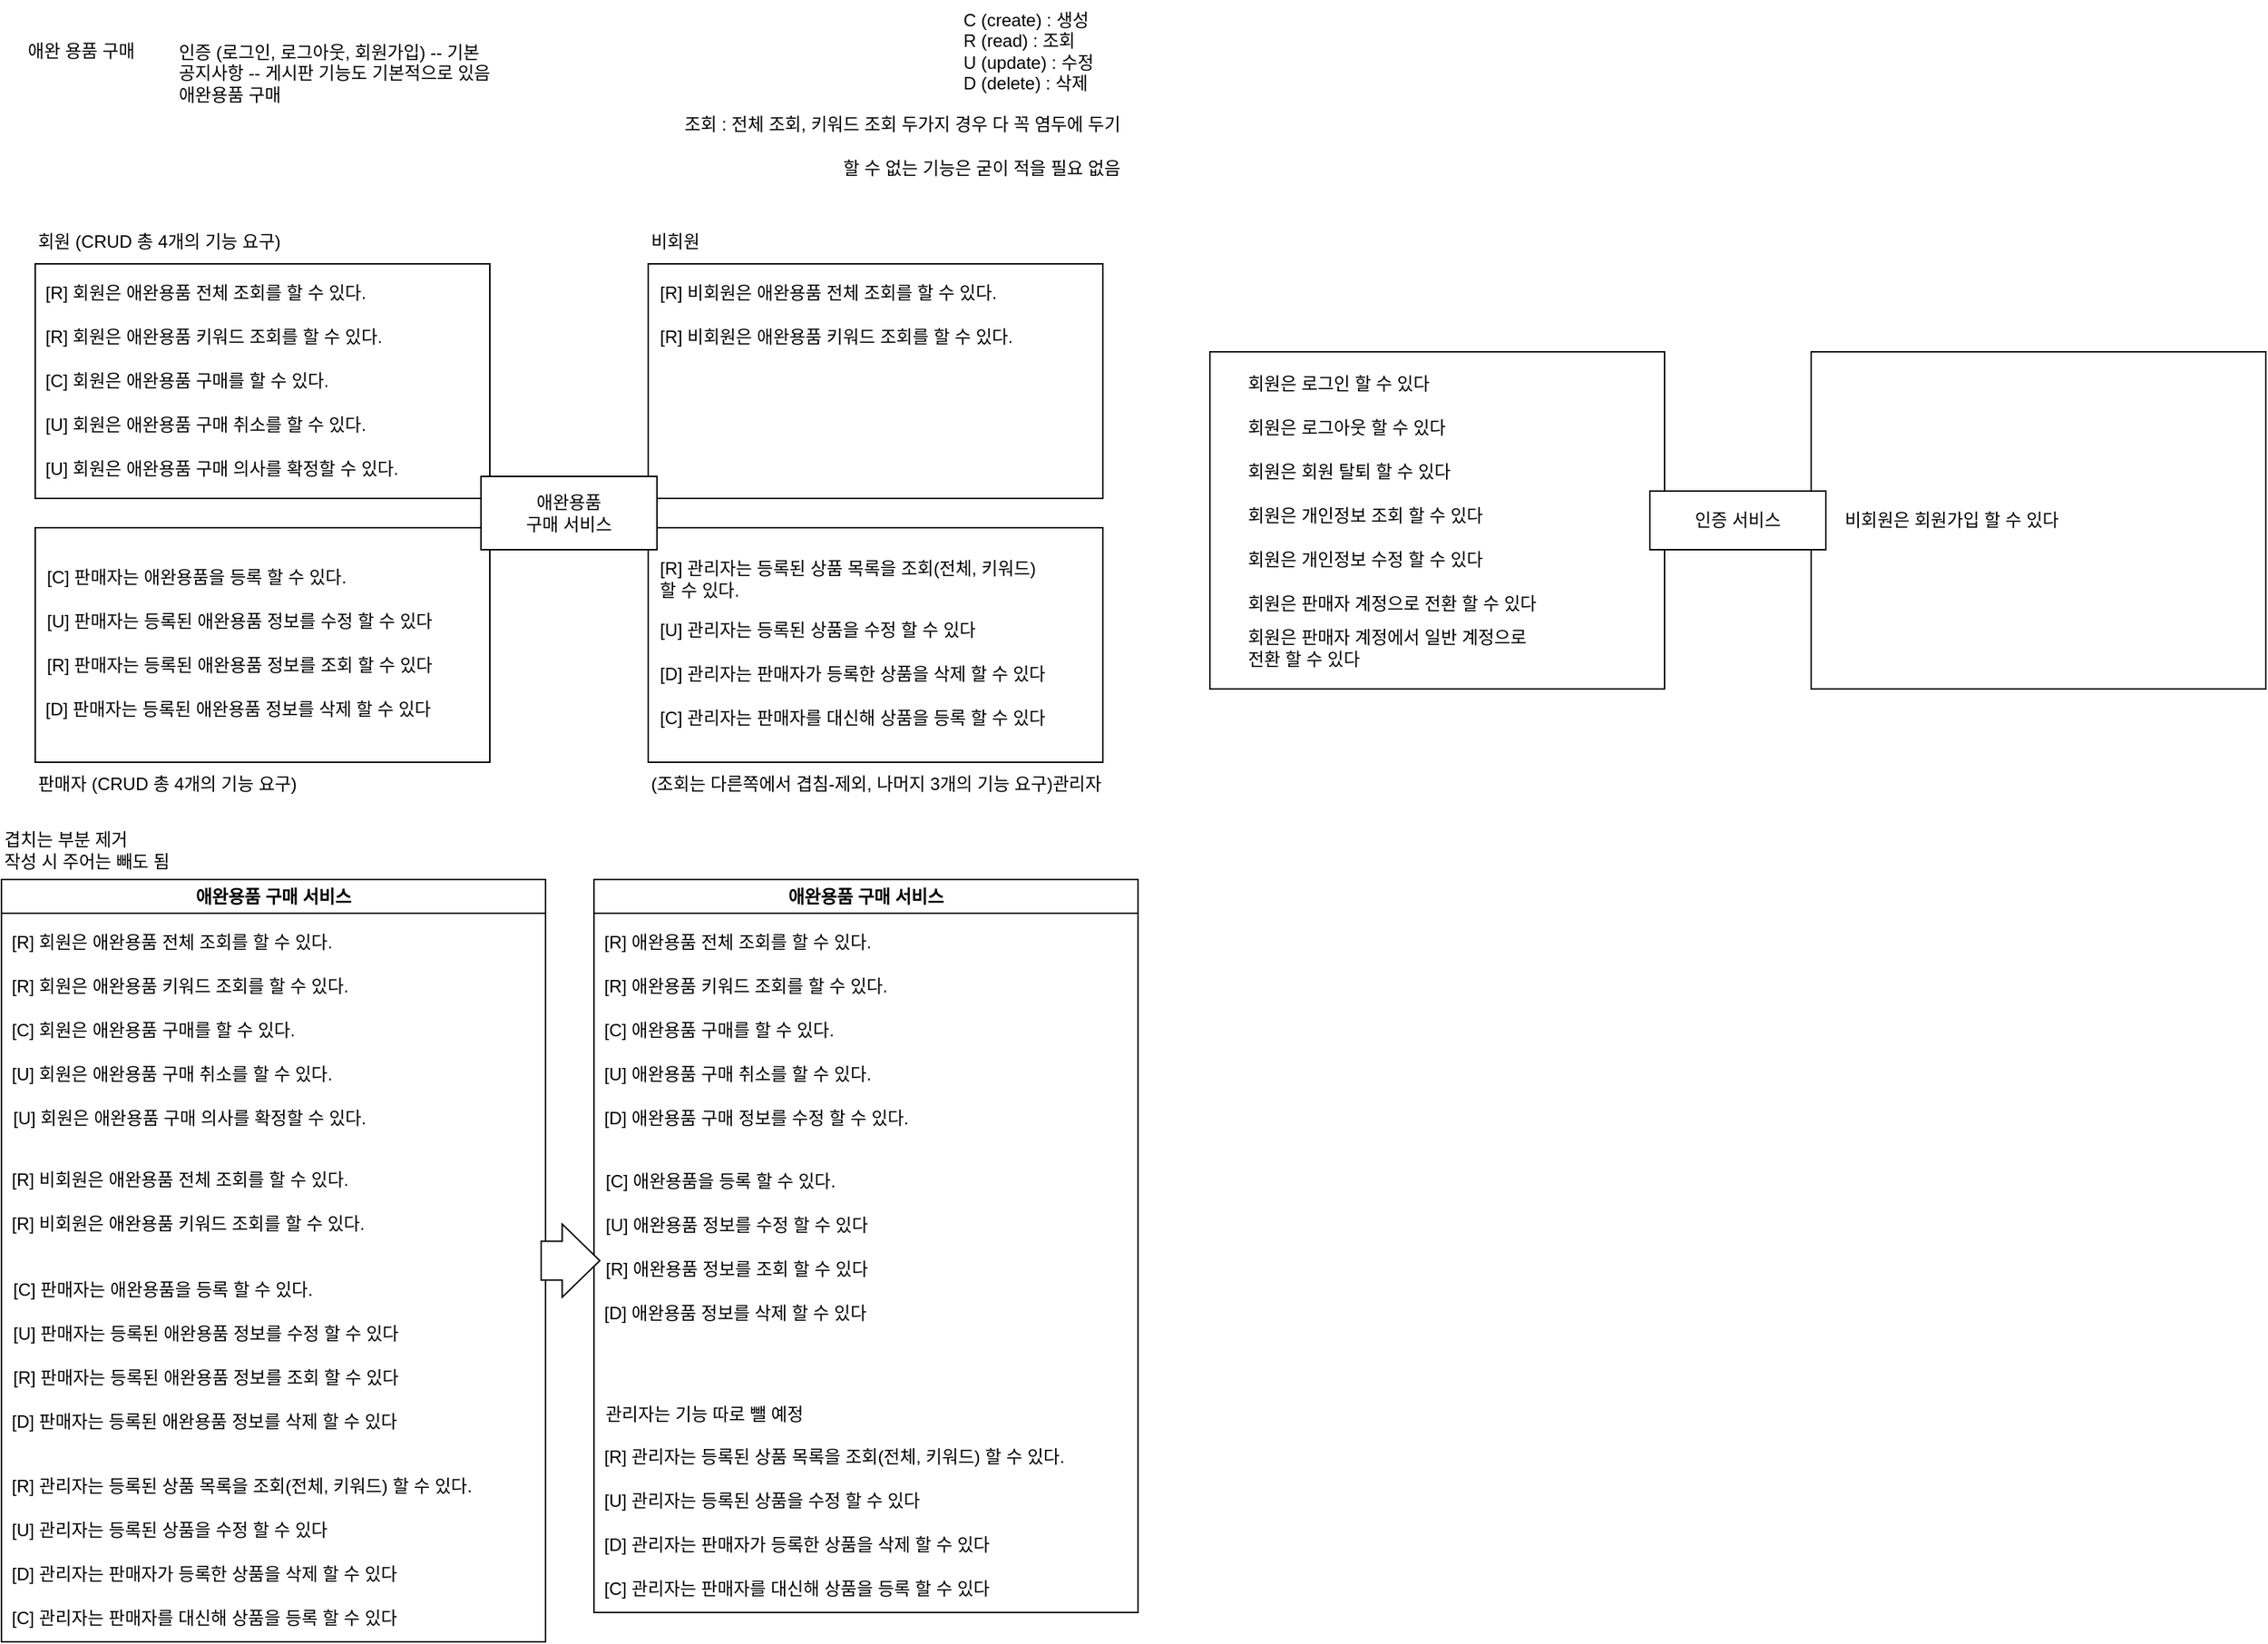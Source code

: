 <mxfile version="26.0.6" pages="2">
  <diagram name="요구사항 분석" id="SABrcCjBuM9boKzypck9">
    <mxGraphModel dx="1111" dy="974" grid="1" gridSize="10" guides="1" tooltips="1" connect="1" arrows="1" fold="1" page="1" pageScale="1" pageWidth="827" pageHeight="1169" math="0" shadow="0">
      <root>
        <mxCell id="0" />
        <mxCell id="1" parent="0" />
        <mxCell id="8cvOoJ0RXIPn8t7X4z7k-126" value="" style="rounded=0;whiteSpace=wrap;html=1;" vertex="1" parent="1">
          <mxGeometry x="1260" y="250" width="310" height="230" as="geometry" />
        </mxCell>
        <mxCell id="8cvOoJ0RXIPn8t7X4z7k-125" value="" style="rounded=0;whiteSpace=wrap;html=1;" vertex="1" parent="1">
          <mxGeometry x="850" y="250" width="310" height="230" as="geometry" />
        </mxCell>
        <mxCell id="8cvOoJ0RXIPn8t7X4z7k-30" value="" style="rounded=0;whiteSpace=wrap;html=1;" vertex="1" parent="1">
          <mxGeometry x="467" y="370" width="310" height="160" as="geometry" />
        </mxCell>
        <mxCell id="8cvOoJ0RXIPn8t7X4z7k-25" value="" style="rounded=0;whiteSpace=wrap;html=1;" vertex="1" parent="1">
          <mxGeometry x="49" y="370" width="310" height="160" as="geometry" />
        </mxCell>
        <mxCell id="8cvOoJ0RXIPn8t7X4z7k-22" value="" style="rounded=0;whiteSpace=wrap;html=1;" vertex="1" parent="1">
          <mxGeometry x="467" y="190" width="310" height="160" as="geometry" />
        </mxCell>
        <mxCell id="8cvOoJ0RXIPn8t7X4z7k-21" value="" style="rounded=0;whiteSpace=wrap;html=1;" vertex="1" parent="1">
          <mxGeometry x="49" y="190" width="310" height="160" as="geometry" />
        </mxCell>
        <mxCell id="8cvOoJ0RXIPn8t7X4z7k-1" value="애완 용품 구매" style="text;html=1;align=center;verticalAlign=middle;resizable=0;points=[];autosize=1;strokeColor=none;fillColor=none;" vertex="1" parent="1">
          <mxGeometry x="30" y="30" width="100" height="30" as="geometry" />
        </mxCell>
        <mxCell id="8cvOoJ0RXIPn8t7X4z7k-2" value="회원 (CRUD 총 4개의 기능 요구)" style="text;html=1;align=left;verticalAlign=middle;resizable=0;points=[];autosize=1;strokeColor=none;fillColor=none;" vertex="1" parent="1">
          <mxGeometry x="49" y="160" width="200" height="30" as="geometry" />
        </mxCell>
        <mxCell id="8cvOoJ0RXIPn8t7X4z7k-5" value="비회원" style="text;html=1;align=left;verticalAlign=middle;resizable=0;points=[];autosize=1;strokeColor=none;fillColor=none;" vertex="1" parent="1">
          <mxGeometry x="467" y="160" width="60" height="30" as="geometry" />
        </mxCell>
        <mxCell id="8cvOoJ0RXIPn8t7X4z7k-6" value="판매자 (CRUD 총 4개의 기능 요구)" style="text;html=1;align=left;verticalAlign=middle;resizable=0;points=[];autosize=1;strokeColor=none;fillColor=none;" vertex="1" parent="1">
          <mxGeometry x="49" y="530" width="210" height="30" as="geometry" />
        </mxCell>
        <mxCell id="8cvOoJ0RXIPn8t7X4z7k-8" value="[R] 회원은 애완용품 전체 조회를 할 수 있다." style="text;html=1;align=left;verticalAlign=middle;resizable=0;points=[];autosize=1;strokeColor=none;fillColor=none;" vertex="1" parent="1">
          <mxGeometry x="54" y="195" width="260" height="30" as="geometry" />
        </mxCell>
        <mxCell id="8cvOoJ0RXIPn8t7X4z7k-9" value="[R] 회원은 애완용품 키워드 조회를 할 수 있다." style="text;html=1;align=left;verticalAlign=middle;resizable=0;points=[];autosize=1;strokeColor=none;fillColor=none;" vertex="1" parent="1">
          <mxGeometry x="54" y="225" width="270" height="30" as="geometry" />
        </mxCell>
        <mxCell id="8cvOoJ0RXIPn8t7X4z7k-10" value="C (create) : 생성&lt;div&gt;R (read) : 조회&lt;/div&gt;&lt;div&gt;U (update) : 수정&lt;/div&gt;&lt;div&gt;D (delete) : 삭제&lt;/div&gt;" style="text;html=1;align=left;verticalAlign=middle;resizable=0;points=[];autosize=1;strokeColor=none;fillColor=none;" vertex="1" parent="1">
          <mxGeometry x="680" y="10" width="110" height="70" as="geometry" />
        </mxCell>
        <mxCell id="8cvOoJ0RXIPn8t7X4z7k-11" value="[R] 비회원은 애완용품 전체 조회를 할 수 있다." style="text;html=1;align=left;verticalAlign=middle;resizable=0;points=[];autosize=1;strokeColor=none;fillColor=none;" vertex="1" parent="1">
          <mxGeometry x="473" y="195" width="270" height="30" as="geometry" />
        </mxCell>
        <mxCell id="8cvOoJ0RXIPn8t7X4z7k-12" value="[R] 비회원은 애완용품 키워드 조회를 할 수 있다." style="text;html=1;align=left;verticalAlign=middle;resizable=0;points=[];autosize=1;strokeColor=none;fillColor=none;" vertex="1" parent="1">
          <mxGeometry x="473" y="225" width="280" height="30" as="geometry" />
        </mxCell>
        <mxCell id="8cvOoJ0RXIPn8t7X4z7k-13" value="[C] 회원은 애완용품 구매를 할 수 있다." style="text;html=1;align=left;verticalAlign=middle;resizable=0;points=[];autosize=1;strokeColor=none;fillColor=none;" vertex="1" parent="1">
          <mxGeometry x="54" y="255" width="230" height="30" as="geometry" />
        </mxCell>
        <mxCell id="8cvOoJ0RXIPn8t7X4z7k-15" value="[U] 회원은 애완용품 구매 취소를 할 수 있다." style="text;html=1;align=left;verticalAlign=middle;resizable=0;points=[];autosize=1;strokeColor=none;fillColor=none;" vertex="1" parent="1">
          <mxGeometry x="54" y="285" width="260" height="30" as="geometry" />
        </mxCell>
        <mxCell id="8cvOoJ0RXIPn8t7X4z7k-19" value="애완용품&lt;div&gt;구매 서비스&lt;/div&gt;" style="rounded=0;whiteSpace=wrap;html=1;" vertex="1" parent="1">
          <mxGeometry x="353" y="335" width="120" height="50" as="geometry" />
        </mxCell>
        <mxCell id="8cvOoJ0RXIPn8t7X4z7k-20" value="인증 (로그인, 로그아웃, 회원가입) -- 기본&lt;div&gt;공지사항 -- 게시판 기능도 기본적으로 있음&lt;/div&gt;&lt;div&gt;애완용품 구매&lt;/div&gt;" style="text;html=1;align=left;verticalAlign=middle;resizable=0;points=[];autosize=1;strokeColor=none;fillColor=none;" vertex="1" parent="1">
          <mxGeometry x="145" y="30" width="250" height="60" as="geometry" />
        </mxCell>
        <mxCell id="8cvOoJ0RXIPn8t7X4z7k-23" value="조회 : 전체 조회, 키워드 조회&amp;nbsp;&lt;span style=&quot;background-color: transparent; color: light-dark(rgb(0, 0, 0), rgb(255, 255, 255));&quot;&gt;두가지 경우 다 꼭 염두에 두기&lt;/span&gt;" style="text;html=1;align=right;verticalAlign=middle;resizable=0;points=[];autosize=1;strokeColor=none;fillColor=none;" vertex="1" parent="1">
          <mxGeometry x="450" y="80" width="340" height="30" as="geometry" />
        </mxCell>
        <mxCell id="8cvOoJ0RXIPn8t7X4z7k-24" value="할 수 없는 기능은 굳이 적을 필요 없음" style="text;html=1;align=right;verticalAlign=middle;resizable=0;points=[];autosize=1;strokeColor=none;fillColor=none;" vertex="1" parent="1">
          <mxGeometry x="560" y="110" width="230" height="30" as="geometry" />
        </mxCell>
        <mxCell id="8cvOoJ0RXIPn8t7X4z7k-26" value="[C] 판매자는 애완용품을 등록 할 수 있다." style="text;html=1;align=left;verticalAlign=middle;resizable=0;points=[];autosize=1;strokeColor=none;fillColor=none;" vertex="1" parent="1">
          <mxGeometry x="55" y="389" width="240" height="30" as="geometry" />
        </mxCell>
        <mxCell id="8cvOoJ0RXIPn8t7X4z7k-27" value="[U] 판매자는 등록된 애완용품 정보를 수정 할 수 있다" style="text;html=1;align=left;verticalAlign=middle;resizable=0;points=[];autosize=1;strokeColor=none;fillColor=none;" vertex="1" parent="1">
          <mxGeometry x="55" y="419" width="310" height="30" as="geometry" />
        </mxCell>
        <mxCell id="8cvOoJ0RXIPn8t7X4z7k-28" value="[R] 판매자는 등록된 애완용품 정보를 조회 할 수 있다" style="text;html=1;align=left;verticalAlign=middle;resizable=0;points=[];autosize=1;strokeColor=none;fillColor=none;" vertex="1" parent="1">
          <mxGeometry x="55" y="449" width="310" height="30" as="geometry" />
        </mxCell>
        <mxCell id="8cvOoJ0RXIPn8t7X4z7k-29" value="[D] 판매자는 등록된 애완용품 정보를 삭제 할 수 있다" style="text;html=1;align=left;verticalAlign=middle;resizable=0;points=[];autosize=1;strokeColor=none;fillColor=none;" vertex="1" parent="1">
          <mxGeometry x="54" y="479" width="310" height="30" as="geometry" />
        </mxCell>
        <mxCell id="8cvOoJ0RXIPn8t7X4z7k-31" value="[R] 관리자는 등록된 상품 목록을 조회(전체, 키워드)&lt;div&gt;할 수 있다.&lt;/div&gt;" style="text;html=1;align=left;verticalAlign=middle;resizable=0;points=[];autosize=1;strokeColor=none;fillColor=none;" vertex="1" parent="1">
          <mxGeometry x="473" y="385" width="300" height="40" as="geometry" />
        </mxCell>
        <mxCell id="8cvOoJ0RXIPn8t7X4z7k-35" value="[U] 관리자는 등록된 상품을 수정 할 수 있다" style="text;html=1;align=left;verticalAlign=middle;resizable=0;points=[];autosize=1;strokeColor=none;fillColor=none;" vertex="1" parent="1">
          <mxGeometry x="473" y="425" width="250" height="30" as="geometry" />
        </mxCell>
        <mxCell id="8cvOoJ0RXIPn8t7X4z7k-36" value="[D] 관리자는 판매자가 등록한 상품을 삭제 할 수 있다" style="text;html=1;align=left;verticalAlign=middle;resizable=0;points=[];autosize=1;strokeColor=none;fillColor=none;" vertex="1" parent="1">
          <mxGeometry x="473" y="455" width="310" height="30" as="geometry" />
        </mxCell>
        <mxCell id="8cvOoJ0RXIPn8t7X4z7k-37" value="[C] 관리자는 판매자를 대신해 상품을 등록 할 수 있다" style="text;html=1;align=left;verticalAlign=middle;resizable=0;points=[];autosize=1;strokeColor=none;fillColor=none;" vertex="1" parent="1">
          <mxGeometry x="473" y="485" width="310" height="30" as="geometry" />
        </mxCell>
        <mxCell id="8cvOoJ0RXIPn8t7X4z7k-39" value="(조회는 다른쪽에서 겹침-제외, 나머지 3개의 기능 요구)관리자" style="text;html=1;align=right;verticalAlign=middle;resizable=0;points=[];autosize=1;strokeColor=none;fillColor=none;" vertex="1" parent="1">
          <mxGeometry x="427" y="530" width="350" height="30" as="geometry" />
        </mxCell>
        <mxCell id="8cvOoJ0RXIPn8t7X4z7k-64" value="애완용품 구매 서비스" style="swimlane;whiteSpace=wrap;html=1;" vertex="1" parent="1">
          <mxGeometry x="26" y="610" width="371" height="520" as="geometry" />
        </mxCell>
        <mxCell id="8cvOoJ0RXIPn8t7X4z7k-66" value="[R] 회원은 애완용품 전체 조회를 할 수 있다." style="text;html=1;align=left;verticalAlign=middle;resizable=0;points=[];autosize=1;strokeColor=none;fillColor=none;" vertex="1" parent="8cvOoJ0RXIPn8t7X4z7k-64">
          <mxGeometry x="5" y="28" width="260" height="30" as="geometry" />
        </mxCell>
        <mxCell id="8cvOoJ0RXIPn8t7X4z7k-67" value="[R] 회원은 애완용품 키워드 조회를 할 수 있다." style="text;html=1;align=left;verticalAlign=middle;resizable=0;points=[];autosize=1;strokeColor=none;fillColor=none;" vertex="1" parent="8cvOoJ0RXIPn8t7X4z7k-64">
          <mxGeometry x="5" y="58" width="270" height="30" as="geometry" />
        </mxCell>
        <mxCell id="8cvOoJ0RXIPn8t7X4z7k-68" value="[C] 회원은 애완용품 구매를 할 수 있다." style="text;html=1;align=left;verticalAlign=middle;resizable=0;points=[];autosize=1;strokeColor=none;fillColor=none;" vertex="1" parent="8cvOoJ0RXIPn8t7X4z7k-64">
          <mxGeometry x="5" y="88" width="230" height="30" as="geometry" />
        </mxCell>
        <mxCell id="8cvOoJ0RXIPn8t7X4z7k-69" value="[U] 회원은 애완용품 구매 취소를 할 수 있다." style="text;html=1;align=left;verticalAlign=middle;resizable=0;points=[];autosize=1;strokeColor=none;fillColor=none;" vertex="1" parent="8cvOoJ0RXIPn8t7X4z7k-64">
          <mxGeometry x="5" y="118" width="260" height="30" as="geometry" />
        </mxCell>
        <mxCell id="8cvOoJ0RXIPn8t7X4z7k-72" value="[R] 비회원은 애완용품 키워드 조회를 할 수 있다." style="text;html=1;align=left;verticalAlign=middle;resizable=0;points=[];autosize=1;strokeColor=none;fillColor=none;" vertex="1" parent="8cvOoJ0RXIPn8t7X4z7k-64">
          <mxGeometry x="5" y="220" width="280" height="30" as="geometry" />
        </mxCell>
        <mxCell id="8cvOoJ0RXIPn8t7X4z7k-73" value="[R] 비회원은 애완용품 전체 조회를 할 수 있다." style="text;html=1;align=left;verticalAlign=middle;resizable=0;points=[];autosize=1;strokeColor=none;fillColor=none;" vertex="1" parent="8cvOoJ0RXIPn8t7X4z7k-64">
          <mxGeometry x="5" y="190" width="270" height="30" as="geometry" />
        </mxCell>
        <mxCell id="8cvOoJ0RXIPn8t7X4z7k-74" value="[D] 판매자는 등록된 애완용품 정보를 삭제 할 수 있다" style="text;html=1;align=left;verticalAlign=middle;resizable=0;points=[];autosize=1;strokeColor=none;fillColor=none;" vertex="1" parent="8cvOoJ0RXIPn8t7X4z7k-64">
          <mxGeometry x="5" y="355" width="310" height="30" as="geometry" />
        </mxCell>
        <mxCell id="8cvOoJ0RXIPn8t7X4z7k-75" value="[R] 판매자는 등록된 애완용품 정보를 조회 할 수 있다" style="text;html=1;align=left;verticalAlign=middle;resizable=0;points=[];autosize=1;strokeColor=none;fillColor=none;" vertex="1" parent="8cvOoJ0RXIPn8t7X4z7k-64">
          <mxGeometry x="6" y="325" width="310" height="30" as="geometry" />
        </mxCell>
        <mxCell id="8cvOoJ0RXIPn8t7X4z7k-76" value="[U] 판매자는 등록된 애완용품 정보를 수정 할 수 있다" style="text;html=1;align=left;verticalAlign=middle;resizable=0;points=[];autosize=1;strokeColor=none;fillColor=none;" vertex="1" parent="8cvOoJ0RXIPn8t7X4z7k-64">
          <mxGeometry x="6" y="295" width="310" height="30" as="geometry" />
        </mxCell>
        <mxCell id="8cvOoJ0RXIPn8t7X4z7k-77" value="[C] 판매자는 애완용품을 등록 할 수 있다." style="text;html=1;align=left;verticalAlign=middle;resizable=0;points=[];autosize=1;strokeColor=none;fillColor=none;" vertex="1" parent="8cvOoJ0RXIPn8t7X4z7k-64">
          <mxGeometry x="6" y="265" width="240" height="30" as="geometry" />
        </mxCell>
        <mxCell id="8cvOoJ0RXIPn8t7X4z7k-78" value="[C] 관리자는 판매자를 대신해 상품을 등록 할 수 있다" style="text;html=1;align=left;verticalAlign=middle;resizable=0;points=[];autosize=1;strokeColor=none;fillColor=none;" vertex="1" parent="8cvOoJ0RXIPn8t7X4z7k-64">
          <mxGeometry x="5" y="489" width="310" height="30" as="geometry" />
        </mxCell>
        <mxCell id="8cvOoJ0RXIPn8t7X4z7k-79" value="[D] 관리자는 판매자가 등록한 상품을 삭제 할 수 있다" style="text;html=1;align=left;verticalAlign=middle;resizable=0;points=[];autosize=1;strokeColor=none;fillColor=none;" vertex="1" parent="8cvOoJ0RXIPn8t7X4z7k-64">
          <mxGeometry x="5" y="459" width="310" height="30" as="geometry" />
        </mxCell>
        <mxCell id="8cvOoJ0RXIPn8t7X4z7k-80" value="[U] 관리자는 등록된 상품을 수정 할 수 있다" style="text;html=1;align=left;verticalAlign=middle;resizable=0;points=[];autosize=1;strokeColor=none;fillColor=none;" vertex="1" parent="8cvOoJ0RXIPn8t7X4z7k-64">
          <mxGeometry x="5" y="429" width="250" height="30" as="geometry" />
        </mxCell>
        <mxCell id="8cvOoJ0RXIPn8t7X4z7k-81" value="[R] 관리자는 등록된 상품 목록을 조회(전체, 키워드)&amp;nbsp;&lt;span style=&quot;background-color: transparent; color: light-dark(rgb(0, 0, 0), rgb(255, 255, 255));&quot;&gt;할 수 있다.&lt;/span&gt;" style="text;html=1;align=left;verticalAlign=middle;resizable=0;points=[];autosize=1;strokeColor=none;fillColor=none;" vertex="1" parent="8cvOoJ0RXIPn8t7X4z7k-64">
          <mxGeometry x="5" y="399" width="360" height="30" as="geometry" />
        </mxCell>
        <mxCell id="Vnpb26e35yrqkOVLBm-6-2" value="[U] 회원은 애완용품 구매 의사를 확정할 수 있다." style="text;html=1;align=left;verticalAlign=middle;resizable=0;points=[];autosize=1;strokeColor=none;fillColor=none;" vertex="1" parent="8cvOoJ0RXIPn8t7X4z7k-64">
          <mxGeometry x="6" y="148" width="280" height="30" as="geometry" />
        </mxCell>
        <mxCell id="8cvOoJ0RXIPn8t7X4z7k-82" value="겹치는 부분 제거&lt;div&gt;작성 시 주어는 빼도 됨&lt;/div&gt;" style="text;html=1;align=left;verticalAlign=middle;resizable=0;points=[];autosize=1;strokeColor=none;fillColor=none;" vertex="1" parent="1">
          <mxGeometry x="26" y="570" width="140" height="40" as="geometry" />
        </mxCell>
        <mxCell id="8cvOoJ0RXIPn8t7X4z7k-99" value="애완용품 구매 서비스" style="swimlane;whiteSpace=wrap;html=1;" vertex="1" parent="1">
          <mxGeometry x="430" y="610" width="371" height="500" as="geometry" />
        </mxCell>
        <mxCell id="8cvOoJ0RXIPn8t7X4z7k-100" value="[R] 애완용품 전체 조회를 할 수 있다." style="text;html=1;align=left;verticalAlign=middle;resizable=0;points=[];autosize=1;strokeColor=none;fillColor=none;" vertex="1" parent="8cvOoJ0RXIPn8t7X4z7k-99">
          <mxGeometry x="5" y="28" width="220" height="30" as="geometry" />
        </mxCell>
        <mxCell id="8cvOoJ0RXIPn8t7X4z7k-101" value="[R] 애완용품 키워드 조회를 할 수 있다." style="text;html=1;align=left;verticalAlign=middle;resizable=0;points=[];autosize=1;strokeColor=none;fillColor=none;" vertex="1" parent="8cvOoJ0RXIPn8t7X4z7k-99">
          <mxGeometry x="5" y="58" width="230" height="30" as="geometry" />
        </mxCell>
        <mxCell id="8cvOoJ0RXIPn8t7X4z7k-102" value="[C] 애완용품 구매를 할 수 있다." style="text;html=1;align=left;verticalAlign=middle;resizable=0;points=[];autosize=1;strokeColor=none;fillColor=none;" vertex="1" parent="8cvOoJ0RXIPn8t7X4z7k-99">
          <mxGeometry x="5" y="88" width="190" height="30" as="geometry" />
        </mxCell>
        <mxCell id="8cvOoJ0RXIPn8t7X4z7k-103" value="[U] 애완용품 구매 취소를 할 수 있다." style="text;html=1;align=left;verticalAlign=middle;resizable=0;points=[];autosize=1;strokeColor=none;fillColor=none;" vertex="1" parent="8cvOoJ0RXIPn8t7X4z7k-99">
          <mxGeometry x="5" y="118" width="220" height="30" as="geometry" />
        </mxCell>
        <mxCell id="8cvOoJ0RXIPn8t7X4z7k-104" value="[D] 애완용품 구매 정보를 수정 할 수 있다." style="text;html=1;align=left;verticalAlign=middle;resizable=0;points=[];autosize=1;strokeColor=none;fillColor=none;" vertex="1" parent="8cvOoJ0RXIPn8t7X4z7k-99">
          <mxGeometry x="5" y="148" width="250" height="30" as="geometry" />
        </mxCell>
        <mxCell id="8cvOoJ0RXIPn8t7X4z7k-105" value="[D] 애완용품 정보를 삭제 할 수 있다" style="text;html=1;align=left;verticalAlign=middle;resizable=0;points=[];autosize=1;strokeColor=none;fillColor=none;" vertex="1" parent="8cvOoJ0RXIPn8t7X4z7k-99">
          <mxGeometry x="5" y="281" width="210" height="30" as="geometry" />
        </mxCell>
        <mxCell id="8cvOoJ0RXIPn8t7X4z7k-106" value="[R] 애완용품 정보를 조회 할 수 있다" style="text;html=1;align=left;verticalAlign=middle;resizable=0;points=[];autosize=1;strokeColor=none;fillColor=none;" vertex="1" parent="8cvOoJ0RXIPn8t7X4z7k-99">
          <mxGeometry x="6" y="251" width="210" height="30" as="geometry" />
        </mxCell>
        <mxCell id="8cvOoJ0RXIPn8t7X4z7k-107" value="[U] 애완용품 정보를 수정 할 수 있다" style="text;html=1;align=left;verticalAlign=middle;resizable=0;points=[];autosize=1;strokeColor=none;fillColor=none;" vertex="1" parent="8cvOoJ0RXIPn8t7X4z7k-99">
          <mxGeometry x="6" y="221" width="210" height="30" as="geometry" />
        </mxCell>
        <mxCell id="8cvOoJ0RXIPn8t7X4z7k-108" value="[C] 애완용품을 등록 할 수 있다." style="text;html=1;align=left;verticalAlign=middle;resizable=0;points=[];autosize=1;strokeColor=none;fillColor=none;" vertex="1" parent="8cvOoJ0RXIPn8t7X4z7k-99">
          <mxGeometry x="6" y="191" width="190" height="30" as="geometry" />
        </mxCell>
        <mxCell id="8cvOoJ0RXIPn8t7X4z7k-109" value="[C] 관리자는 판매자를 대신해 상품을 등록 할 수 있다" style="text;html=1;align=left;verticalAlign=middle;resizable=0;points=[];autosize=1;strokeColor=none;fillColor=none;" vertex="1" parent="8cvOoJ0RXIPn8t7X4z7k-99">
          <mxGeometry x="5" y="469" width="310" height="30" as="geometry" />
        </mxCell>
        <mxCell id="8cvOoJ0RXIPn8t7X4z7k-110" value="[D] 관리자는 판매자가 등록한 상품을 삭제 할 수 있다" style="text;html=1;align=left;verticalAlign=middle;resizable=0;points=[];autosize=1;strokeColor=none;fillColor=none;" vertex="1" parent="8cvOoJ0RXIPn8t7X4z7k-99">
          <mxGeometry x="5" y="439" width="310" height="30" as="geometry" />
        </mxCell>
        <mxCell id="8cvOoJ0RXIPn8t7X4z7k-111" value="[U] 관리자는 등록된 상품을 수정 할 수 있다" style="text;html=1;align=left;verticalAlign=middle;resizable=0;points=[];autosize=1;strokeColor=none;fillColor=none;" vertex="1" parent="8cvOoJ0RXIPn8t7X4z7k-99">
          <mxGeometry x="5" y="409" width="250" height="30" as="geometry" />
        </mxCell>
        <mxCell id="8cvOoJ0RXIPn8t7X4z7k-112" value="[R] 관리자는 등록된 상품 목록을 조회(전체, 키워드)&amp;nbsp;&lt;span style=&quot;background-color: transparent; color: light-dark(rgb(0, 0, 0), rgb(255, 255, 255));&quot;&gt;할 수 있다.&lt;/span&gt;" style="text;html=1;align=left;verticalAlign=middle;resizable=0;points=[];autosize=1;strokeColor=none;fillColor=none;" vertex="1" parent="8cvOoJ0RXIPn8t7X4z7k-99">
          <mxGeometry x="5" y="379" width="360" height="30" as="geometry" />
        </mxCell>
        <mxCell id="8cvOoJ0RXIPn8t7X4z7k-113" value="관리자는 기능 따로 뺄 예정" style="text;html=1;align=left;verticalAlign=middle;resizable=0;points=[];autosize=1;strokeColor=none;fillColor=none;" vertex="1" parent="8cvOoJ0RXIPn8t7X4z7k-99">
          <mxGeometry x="6" y="350" width="170" height="30" as="geometry" />
        </mxCell>
        <mxCell id="8cvOoJ0RXIPn8t7X4z7k-114" value="" style="html=1;shadow=0;dashed=0;align=center;verticalAlign=middle;shape=mxgraph.arrows2.arrow;dy=0.47;dx=25.67;notch=0;" vertex="1" parent="1">
          <mxGeometry x="394" y="845" width="40" height="50" as="geometry" />
        </mxCell>
        <mxCell id="8cvOoJ0RXIPn8t7X4z7k-116" value="인증 서비스" style="rounded=0;whiteSpace=wrap;html=1;" vertex="1" parent="1">
          <mxGeometry x="1150" y="345" width="120" height="40" as="geometry" />
        </mxCell>
        <mxCell id="8cvOoJ0RXIPn8t7X4z7k-117" value="회원은 로그인 할 수 있다" style="text;html=1;align=left;verticalAlign=middle;resizable=0;points=[];autosize=1;strokeColor=none;fillColor=none;" vertex="1" parent="1">
          <mxGeometry x="874" y="257" width="160" height="30" as="geometry" />
        </mxCell>
        <mxCell id="8cvOoJ0RXIPn8t7X4z7k-118" value="회원은 로그아웃 할 수 있다" style="text;html=1;align=left;verticalAlign=middle;resizable=0;points=[];autosize=1;strokeColor=none;fillColor=none;" vertex="1" parent="1">
          <mxGeometry x="874" y="287" width="170" height="30" as="geometry" />
        </mxCell>
        <mxCell id="8cvOoJ0RXIPn8t7X4z7k-119" value="회원은 회원 탈퇴 할 수 있다" style="text;html=1;align=left;verticalAlign=middle;resizable=0;points=[];autosize=1;strokeColor=none;fillColor=none;" vertex="1" parent="1">
          <mxGeometry x="874" y="317" width="170" height="30" as="geometry" />
        </mxCell>
        <mxCell id="8cvOoJ0RXIPn8t7X4z7k-120" value="비회원은 회원가입 할 수 있다" style="text;html=1;align=left;verticalAlign=middle;resizable=0;points=[];autosize=1;strokeColor=none;fillColor=none;" vertex="1" parent="1">
          <mxGeometry x="1281" y="350" width="180" height="30" as="geometry" />
        </mxCell>
        <mxCell id="8cvOoJ0RXIPn8t7X4z7k-121" value="회원은 개인정보 조회 할 수 있다" style="text;html=1;align=left;verticalAlign=middle;resizable=0;points=[];autosize=1;strokeColor=none;fillColor=none;" vertex="1" parent="1">
          <mxGeometry x="874" y="347" width="200" height="30" as="geometry" />
        </mxCell>
        <mxCell id="8cvOoJ0RXIPn8t7X4z7k-122" value="회원은 개인정보 수정 할 수 있다" style="text;html=1;align=left;verticalAlign=middle;resizable=0;points=[];autosize=1;strokeColor=none;fillColor=none;" vertex="1" parent="1">
          <mxGeometry x="874" y="377" width="200" height="30" as="geometry" />
        </mxCell>
        <mxCell id="8cvOoJ0RXIPn8t7X4z7k-123" value="회원은 판매자 계정으로 전환 할 수 있다" style="text;html=1;align=left;verticalAlign=middle;resizable=0;points=[];autosize=1;strokeColor=none;fillColor=none;" vertex="1" parent="1">
          <mxGeometry x="874" y="407" width="240" height="30" as="geometry" />
        </mxCell>
        <mxCell id="8cvOoJ0RXIPn8t7X4z7k-124" value="회원은 판매자 계정에서 일반 계정으로&lt;div&gt;전환 할 수 있다&lt;/div&gt;" style="text;html=1;align=left;verticalAlign=middle;resizable=0;points=[];autosize=1;strokeColor=none;fillColor=none;" vertex="1" parent="1">
          <mxGeometry x="874" y="432" width="230" height="40" as="geometry" />
        </mxCell>
        <mxCell id="Vnpb26e35yrqkOVLBm-6-1" value="[U] 회원은 애완용품 구매 의사를 확정할 수 있다." style="text;html=1;align=left;verticalAlign=middle;resizable=0;points=[];autosize=1;strokeColor=none;fillColor=none;" vertex="1" parent="1">
          <mxGeometry x="54" y="315" width="280" height="30" as="geometry" />
        </mxCell>
      </root>
    </mxGraphModel>
  </diagram>
  <diagram id="Cqduiu-c3Gd2Kh1D_QYn" name="페이지-2">
    <mxGraphModel dx="613" dy="537" grid="1" gridSize="10" guides="1" tooltips="1" connect="1" arrows="1" fold="1" page="1" pageScale="1" pageWidth="827" pageHeight="1169" math="0" shadow="0">
      <root>
        <mxCell id="0" />
        <mxCell id="1" parent="0" />
        <mxCell id="xMMFSnv-kOayopwm1aCQ-1" value="애완용품시스템" style="shape=umlFrame;whiteSpace=wrap;html=1;pointerEvents=0;width=120;height=30;" parent="1" vertex="1">
          <mxGeometry x="470" y="100" width="890" height="630" as="geometry" />
        </mxCell>
        <mxCell id="xMMFSnv-kOayopwm1aCQ-2" value="시스템을 나타냄" style="text;html=1;align=left;verticalAlign=middle;resizable=0;points=[];autosize=1;strokeColor=none;fillColor=none;" parent="1" vertex="1">
          <mxGeometry x="470" y="70" width="110" height="30" as="geometry" />
        </mxCell>
        <mxCell id="xMMFSnv-kOayopwm1aCQ-3" value="actor : 사용자들" style="text;html=1;align=center;verticalAlign=middle;resizable=0;points=[];autosize=1;strokeColor=none;fillColor=none;" parent="1" vertex="1">
          <mxGeometry x="323" y="200" width="110" height="30" as="geometry" />
        </mxCell>
        <mxCell id="xMMFSnv-kOayopwm1aCQ-4" value="비회원" style="shape=umlActor;verticalLabelPosition=bottom;verticalAlign=top;html=1;" parent="1" vertex="1">
          <mxGeometry x="355.5" y="232" width="45" height="90" as="geometry" />
        </mxCell>
        <mxCell id="xMMFSnv-kOayopwm1aCQ-5" value="회원" style="shape=umlActor;verticalLabelPosition=bottom;verticalAlign=top;html=1;" parent="1" vertex="1">
          <mxGeometry x="355.5" y="500" width="45" height="90" as="geometry" />
        </mxCell>
        <mxCell id="xMMFSnv-kOayopwm1aCQ-7" value="판매자" style="shape=umlActor;verticalLabelPosition=bottom;verticalAlign=top;html=1;" parent="1" vertex="1">
          <mxGeometry x="1420" y="232" width="45" height="90" as="geometry" />
        </mxCell>
        <mxCell id="xMMFSnv-kOayopwm1aCQ-12" value="관리자" style="shape=umlActor;verticalLabelPosition=bottom;verticalAlign=top;html=1;" parent="1" vertex="1">
          <mxGeometry x="1420" y="500" width="45" height="90" as="geometry" />
        </mxCell>
        <mxCell id="xMMFSnv-kOayopwm1aCQ-14" value="애완용품 조회" style="ellipse;whiteSpace=wrap;html=1;" parent="1" vertex="1">
          <mxGeometry x="550" y="360" width="100" height="50" as="geometry" />
        </mxCell>
        <mxCell id="xMMFSnv-kOayopwm1aCQ-15" value="애완용품 구매" style="ellipse;whiteSpace=wrap;html=1;" parent="1" vertex="1">
          <mxGeometry x="550" y="430" width="100" height="50" as="geometry" />
        </mxCell>
        <mxCell id="xMMFSnv-kOayopwm1aCQ-16" value="나의 구매내역&lt;div&gt;조회&lt;/div&gt;" style="ellipse;whiteSpace=wrap;html=1;" parent="1" vertex="1">
          <mxGeometry x="550" y="512" width="100" height="50" as="geometry" />
        </mxCell>
        <mxCell id="xMMFSnv-kOayopwm1aCQ-17" value="나의 구매 취소" style="ellipse;whiteSpace=wrap;html=1;" parent="1" vertex="1">
          <mxGeometry x="550" y="585" width="100" height="50" as="geometry" />
        </mxCell>
        <mxCell id="2fIy5qb6cZCEXaD86-J--1" value="나의 구매 내역&lt;div&gt;확정&lt;/div&gt;" style="ellipse;whiteSpace=wrap;html=1;" parent="1" vertex="1">
          <mxGeometry x="550" y="657" width="100" height="50" as="geometry" />
        </mxCell>
        <mxCell id="lt0x1dQ7IYaxXLl256Hi-1" value="유스케이스 관계선 검색해보기" style="text;html=1;align=left;verticalAlign=middle;resizable=0;points=[];autosize=1;strokeColor=none;fillColor=none;" parent="1" vertex="1">
          <mxGeometry x="470" y="10" width="190" height="30" as="geometry" />
        </mxCell>
        <mxCell id="lt0x1dQ7IYaxXLl256Hi-2" value="use" style="html=1;verticalAlign=bottom;endArrow=open;curved=0;rounded=0;entryX=0;entryY=0.5;entryDx=0;entryDy=0;endFill=0;" parent="1" source="xMMFSnv-kOayopwm1aCQ-4" target="xMMFSnv-kOayopwm1aCQ-14" edge="1">
          <mxGeometry width="80" relative="1" as="geometry">
            <mxPoint x="400.5" y="260" as="sourcePoint" />
            <mxPoint x="480.5" y="260" as="targetPoint" />
          </mxGeometry>
        </mxCell>
        <mxCell id="lt0x1dQ7IYaxXLl256Hi-4" value="use" style="html=1;verticalAlign=bottom;endArrow=open;curved=0;rounded=0;exitX=1;exitY=0.333;exitDx=0;exitDy=0;exitPerimeter=0;entryX=0;entryY=0.5;entryDx=0;entryDy=0;endFill=0;" parent="1" source="xMMFSnv-kOayopwm1aCQ-5" target="xMMFSnv-kOayopwm1aCQ-15" edge="1">
          <mxGeometry width="80" relative="1" as="geometry">
            <mxPoint x="430" y="460" as="sourcePoint" />
            <mxPoint x="570" y="205" as="targetPoint" />
          </mxGeometry>
        </mxCell>
        <mxCell id="lt0x1dQ7IYaxXLl256Hi-5" value="use" style="html=1;verticalAlign=bottom;endArrow=open;curved=0;rounded=0;entryX=0;entryY=0.5;entryDx=0;entryDy=0;endFill=0;" parent="1" source="xMMFSnv-kOayopwm1aCQ-5" target="xMMFSnv-kOayopwm1aCQ-16" edge="1">
          <mxGeometry width="80" relative="1" as="geometry">
            <mxPoint x="400" y="500" as="sourcePoint" />
            <mxPoint x="580" y="215" as="targetPoint" />
          </mxGeometry>
        </mxCell>
        <mxCell id="lt0x1dQ7IYaxXLl256Hi-6" value="use" style="html=1;verticalAlign=bottom;endArrow=open;curved=0;rounded=0;entryX=0;entryY=0.5;entryDx=0;entryDy=0;endFill=0;exitX=1;exitY=0.333;exitDx=0;exitDy=0;exitPerimeter=0;" parent="1" source="xMMFSnv-kOayopwm1aCQ-5" target="xMMFSnv-kOayopwm1aCQ-17" edge="1">
          <mxGeometry width="80" relative="1" as="geometry">
            <mxPoint x="400" y="500" as="sourcePoint" />
            <mxPoint x="560" y="315" as="targetPoint" />
          </mxGeometry>
        </mxCell>
        <mxCell id="lt0x1dQ7IYaxXLl256Hi-7" value="use" style="html=1;verticalAlign=bottom;endArrow=open;curved=0;rounded=0;entryX=0;entryY=0.5;entryDx=0;entryDy=0;endFill=0;exitX=1;exitY=0.333;exitDx=0;exitDy=0;exitPerimeter=0;" parent="1" source="xMMFSnv-kOayopwm1aCQ-5" target="2fIy5qb6cZCEXaD86-J--1" edge="1">
          <mxGeometry width="80" relative="1" as="geometry">
            <mxPoint x="400" y="530" as="sourcePoint" />
            <mxPoint x="570" y="325" as="targetPoint" />
          </mxGeometry>
        </mxCell>
        <mxCell id="lt0x1dQ7IYaxXLl256Hi-8" value="전체" style="ellipse;whiteSpace=wrap;html=1;" parent="1" vertex="1">
          <mxGeometry x="545" y="250" width="50" height="50" as="geometry" />
        </mxCell>
        <mxCell id="lt0x1dQ7IYaxXLl256Hi-9" value="키워드" style="ellipse;whiteSpace=wrap;html=1;" parent="1" vertex="1">
          <mxGeometry x="605" y="250" width="50" height="50" as="geometry" />
        </mxCell>
        <mxCell id="lt0x1dQ7IYaxXLl256Hi-11" value="&amp;lt;&amp;lt;Extends&amp;gt;&amp;gt;" style="endArrow=open;endSize=12;dashed=1;html=1;rounded=0;exitX=0.5;exitY=1;exitDx=0;exitDy=0;entryX=0.356;entryY=0.012;entryDx=0;entryDy=0;entryPerimeter=0;" parent="1" source="lt0x1dQ7IYaxXLl256Hi-8" target="xMMFSnv-kOayopwm1aCQ-14" edge="1">
          <mxGeometry width="160" relative="1" as="geometry">
            <mxPoint x="550" y="250" as="sourcePoint" />
            <mxPoint x="710" y="250" as="targetPoint" />
          </mxGeometry>
        </mxCell>
        <mxCell id="lt0x1dQ7IYaxXLl256Hi-12" value="&amp;lt;&amp;lt;Extends&amp;gt;&amp;gt;" style="endArrow=open;endSize=12;dashed=1;html=1;rounded=0;exitX=0.5;exitY=1;exitDx=0;exitDy=0;" parent="1" source="lt0x1dQ7IYaxXLl256Hi-9" target="xMMFSnv-kOayopwm1aCQ-14" edge="1">
          <mxGeometry width="160" relative="1" as="geometry">
            <mxPoint x="580" y="240" as="sourcePoint" />
            <mxPoint x="610" y="300" as="targetPoint" />
          </mxGeometry>
        </mxCell>
        <mxCell id="MU10SDVAaFZw_azfVqNK-1" value="로그인" style="ellipse;whiteSpace=wrap;html=1;" vertex="1" parent="1">
          <mxGeometry x="827" y="390" width="100" height="50" as="geometry" />
        </mxCell>
        <mxCell id="MU10SDVAaFZw_azfVqNK-2" value="&amp;lt;&amp;lt;Include&amp;gt;&amp;gt;" style="endArrow=open;endSize=12;dashed=1;html=1;rounded=0;exitX=1;exitY=0.5;exitDx=0;exitDy=0;" edge="1" parent="1" source="xMMFSnv-kOayopwm1aCQ-15" target="MU10SDVAaFZw_azfVqNK-1">
          <mxGeometry width="160" relative="1" as="geometry">
            <mxPoint x="580" y="260" as="sourcePoint" />
            <mxPoint x="596" y="301" as="targetPoint" />
          </mxGeometry>
        </mxCell>
        <mxCell id="MU10SDVAaFZw_azfVqNK-3" value="&amp;lt;&amp;lt;Include&amp;gt;&amp;gt;" style="endArrow=open;endSize=12;dashed=1;html=1;rounded=0;exitX=1;exitY=0.5;exitDx=0;exitDy=0;entryX=0.021;entryY=0.674;entryDx=0;entryDy=0;entryPerimeter=0;" edge="1" parent="1" source="xMMFSnv-kOayopwm1aCQ-16" target="MU10SDVAaFZw_azfVqNK-1">
          <mxGeometry width="160" relative="1" as="geometry">
            <mxPoint x="660" y="398" as="sourcePoint" />
            <mxPoint x="787" y="435" as="targetPoint" />
          </mxGeometry>
        </mxCell>
        <mxCell id="MU10SDVAaFZw_azfVqNK-4" value="&amp;lt;&amp;lt;Include&amp;gt;&amp;gt;" style="endArrow=open;endSize=12;dashed=1;html=1;rounded=0;exitX=1;exitY=0.5;exitDx=0;exitDy=0;entryX=0.014;entryY=0.646;entryDx=0;entryDy=0;entryPerimeter=0;" edge="1" parent="1" source="xMMFSnv-kOayopwm1aCQ-17" target="MU10SDVAaFZw_azfVqNK-1">
          <mxGeometry width="160" relative="1" as="geometry">
            <mxPoint x="670" y="408" as="sourcePoint" />
            <mxPoint x="797" y="445" as="targetPoint" />
          </mxGeometry>
        </mxCell>
        <mxCell id="MU10SDVAaFZw_azfVqNK-5" value="&amp;lt;&amp;lt;Include&amp;gt;&amp;gt;" style="endArrow=open;endSize=12;dashed=1;html=1;rounded=0;exitX=1;exitY=0.5;exitDx=0;exitDy=0;entryX=0;entryY=0.5;entryDx=0;entryDy=0;" edge="1" parent="1" source="2fIy5qb6cZCEXaD86-J--1" target="MU10SDVAaFZw_azfVqNK-1">
          <mxGeometry width="160" relative="1" as="geometry">
            <mxPoint x="680" y="418" as="sourcePoint" />
            <mxPoint x="807" y="455" as="targetPoint" />
          </mxGeometry>
        </mxCell>
        <mxCell id="MU10SDVAaFZw_azfVqNK-6" value="구매서비스" style="text;html=1;align=center;verticalAlign=middle;resizable=0;points=[];autosize=1;strokeColor=none;fillColor=none;" vertex="1" parent="1">
          <mxGeometry x="560" y="148" width="80" height="30" as="geometry" />
        </mxCell>
        <mxCell id="MU10SDVAaFZw_azfVqNK-7" value="인증 서비스" style="text;html=1;align=center;verticalAlign=middle;resizable=0;points=[];autosize=1;strokeColor=none;fillColor=none;" vertex="1" parent="1">
          <mxGeometry x="832" y="118" width="90" height="30" as="geometry" />
        </mxCell>
        <mxCell id="MU10SDVAaFZw_azfVqNK-8" value="애완 용품 서비스" style="ellipse;whiteSpace=wrap;html=1;" vertex="1" parent="1">
          <mxGeometry x="1141" y="180" width="100" height="50" as="geometry" />
        </mxCell>
        <mxCell id="MU10SDVAaFZw_azfVqNK-15" style="edgeStyle=orthogonalEdgeStyle;rounded=0;orthogonalLoop=1;jettySize=auto;html=1;entryX=0.5;entryY=1;entryDx=0;entryDy=0;endArrow=block;endFill=0;" edge="1" parent="1" source="MU10SDVAaFZw_azfVqNK-10" target="MU10SDVAaFZw_azfVqNK-8">
          <mxGeometry relative="1" as="geometry">
            <Array as="points">
              <mxPoint x="1160" y="250" />
              <mxPoint x="1191" y="250" />
            </Array>
          </mxGeometry>
        </mxCell>
        <mxCell id="MU10SDVAaFZw_azfVqNK-10" value="등록물품&lt;div&gt;조회&lt;/div&gt;" style="ellipse;whiteSpace=wrap;html=1;" vertex="1" parent="1">
          <mxGeometry x="1135" y="272" width="50" height="50" as="geometry" />
        </mxCell>
        <mxCell id="MU10SDVAaFZw_azfVqNK-14" style="edgeStyle=orthogonalEdgeStyle;rounded=0;orthogonalLoop=1;jettySize=auto;html=1;entryX=0.5;entryY=1;entryDx=0;entryDy=0;endArrow=block;endFill=0;" edge="1" parent="1" source="MU10SDVAaFZw_azfVqNK-11" target="MU10SDVAaFZw_azfVqNK-8">
          <mxGeometry relative="1" as="geometry">
            <Array as="points">
              <mxPoint x="1099" y="250" />
              <mxPoint x="1191" y="250" />
            </Array>
          </mxGeometry>
        </mxCell>
        <mxCell id="MU10SDVAaFZw_azfVqNK-11" value="물품&lt;div&gt;등록&lt;/div&gt;" style="ellipse;whiteSpace=wrap;html=1;" vertex="1" parent="1">
          <mxGeometry x="1074" y="272" width="50" height="50" as="geometry" />
        </mxCell>
        <mxCell id="MU10SDVAaFZw_azfVqNK-16" style="edgeStyle=orthogonalEdgeStyle;rounded=0;orthogonalLoop=1;jettySize=auto;html=1;entryX=0.5;entryY=1;entryDx=0;entryDy=0;endArrow=block;endFill=0;" edge="1" parent="1" source="MU10SDVAaFZw_azfVqNK-12" target="MU10SDVAaFZw_azfVqNK-8">
          <mxGeometry relative="1" as="geometry">
            <Array as="points">
              <mxPoint x="1222" y="250" />
              <mxPoint x="1191" y="250" />
            </Array>
          </mxGeometry>
        </mxCell>
        <mxCell id="MU10SDVAaFZw_azfVqNK-12" value="물품&lt;div&gt;수정&lt;/div&gt;" style="ellipse;whiteSpace=wrap;html=1;" vertex="1" parent="1">
          <mxGeometry x="1197" y="272" width="50" height="50" as="geometry" />
        </mxCell>
        <mxCell id="MU10SDVAaFZw_azfVqNK-17" style="edgeStyle=orthogonalEdgeStyle;rounded=0;orthogonalLoop=1;jettySize=auto;html=1;entryX=0.5;entryY=1;entryDx=0;entryDy=0;endArrow=block;endFill=0;" edge="1" parent="1" source="MU10SDVAaFZw_azfVqNK-13" target="MU10SDVAaFZw_azfVqNK-8">
          <mxGeometry relative="1" as="geometry">
            <Array as="points">
              <mxPoint x="1283" y="250" />
              <mxPoint x="1191" y="250" />
            </Array>
          </mxGeometry>
        </mxCell>
        <mxCell id="MU10SDVAaFZw_azfVqNK-13" value="물품&lt;div&gt;삭제&lt;/div&gt;" style="ellipse;whiteSpace=wrap;html=1;" vertex="1" parent="1">
          <mxGeometry x="1258" y="272" width="50" height="50" as="geometry" />
        </mxCell>
        <mxCell id="MU10SDVAaFZw_azfVqNK-18" value="&amp;nbsp; &amp;nbsp; &amp;nbsp;" style="text;html=1;align=center;verticalAlign=middle;resizable=0;points=[];autosize=1;strokeColor=none;fillColor=none;" vertex="1" parent="1">
          <mxGeometry x="1230" y="225" width="40" height="30" as="geometry" />
        </mxCell>
        <mxCell id="MU10SDVAaFZw_azfVqNK-19" value="하위 : 페이지 수" style="text;html=1;align=center;verticalAlign=middle;resizable=0;points=[];autosize=1;strokeColor=none;fillColor=none;" vertex="1" parent="1">
          <mxGeometry x="1136" y="322" width="110" height="30" as="geometry" />
        </mxCell>
        <mxCell id="MU10SDVAaFZw_azfVqNK-20" value="use" style="html=1;verticalAlign=bottom;endArrow=open;curved=0;rounded=0;endFill=0;exitX=0;exitY=0.333;exitDx=0;exitDy=0;exitPerimeter=0;entryX=1;entryY=0.5;entryDx=0;entryDy=0;" edge="1" parent="1" source="xMMFSnv-kOayopwm1aCQ-7" target="MU10SDVAaFZw_azfVqNK-8">
          <mxGeometry width="80" relative="1" as="geometry">
            <mxPoint x="1270" y="200" as="sourcePoint" />
            <mxPoint x="1419" y="233" as="targetPoint" />
          </mxGeometry>
        </mxCell>
        <mxCell id="MU10SDVAaFZw_azfVqNK-22" value="&amp;lt;&amp;lt;Include&amp;gt;&amp;gt;" style="endArrow=open;endSize=12;dashed=1;html=1;rounded=0;entryX=1;entryY=0.5;entryDx=0;entryDy=0;exitX=0;exitY=0.5;exitDx=0;exitDy=0;" edge="1" parent="1" source="MU10SDVAaFZw_azfVqNK-8" target="MU10SDVAaFZw_azfVqNK-1">
          <mxGeometry width="160" relative="1" as="geometry">
            <mxPoint x="1140" y="205" as="sourcePoint" />
            <mxPoint x="1022" y="360" as="targetPoint" />
          </mxGeometry>
        </mxCell>
        <mxCell id="MU10SDVAaFZw_azfVqNK-23" value="계정 전환" style="ellipse;whiteSpace=wrap;html=1;" vertex="1" parent="1">
          <mxGeometry x="827" y="310" width="100" height="50" as="geometry" />
        </mxCell>
        <mxCell id="MU10SDVAaFZw_azfVqNK-24" value="&amp;lt;&amp;lt;Include&amp;gt;&amp;gt;" style="endArrow=open;endSize=12;dashed=1;html=1;rounded=0;exitX=0;exitY=0.5;exitDx=0;exitDy=0;entryX=1;entryY=0.5;entryDx=0;entryDy=0;" edge="1" parent="1" source="MU10SDVAaFZw_azfVqNK-8" target="MU10SDVAaFZw_azfVqNK-23">
          <mxGeometry width="160" relative="1" as="geometry">
            <mxPoint x="1150" y="209" as="sourcePoint" />
            <mxPoint x="937" y="425" as="targetPoint" />
          </mxGeometry>
        </mxCell>
        <mxCell id="MU10SDVAaFZw_azfVqNK-26" value="회원 가입" style="ellipse;whiteSpace=wrap;html=1;" vertex="1" parent="1">
          <mxGeometry x="827" y="150" width="100" height="50" as="geometry" />
        </mxCell>
        <mxCell id="MU10SDVAaFZw_azfVqNK-27" value="use" style="html=1;verticalAlign=bottom;endArrow=open;curved=0;rounded=0;endFill=0;exitX=1;exitY=0.333;exitDx=0;exitDy=0;exitPerimeter=0;" edge="1" parent="1" source="xMMFSnv-kOayopwm1aCQ-4" target="MU10SDVAaFZw_azfVqNK-26">
          <mxGeometry width="80" relative="1" as="geometry">
            <mxPoint x="411" y="292" as="sourcePoint" />
            <mxPoint x="560" y="325" as="targetPoint" />
          </mxGeometry>
        </mxCell>
      </root>
    </mxGraphModel>
  </diagram>
</mxfile>
